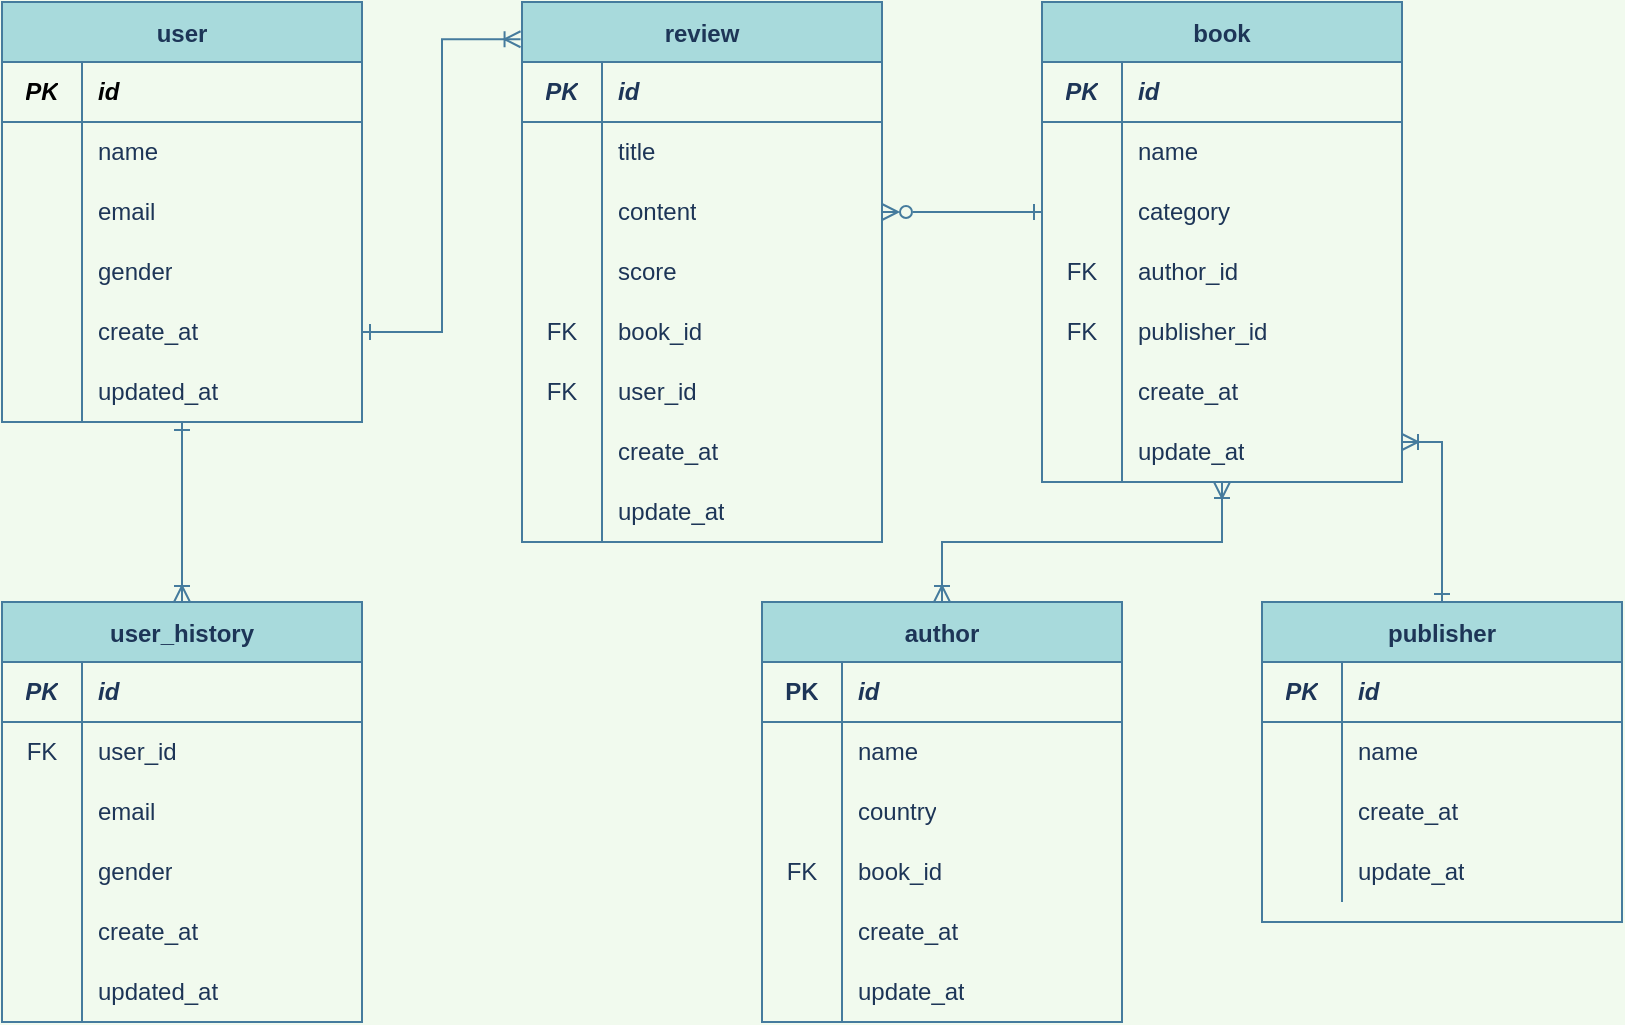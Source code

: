 <mxfile version="15.2.9" type="github">
  <diagram id="wmACakb8aDqO8YiRCAoL" name="Page-1">
    <mxGraphModel dx="1502" dy="635" grid="1" gridSize="10" guides="1" tooltips="1" connect="1" arrows="1" fold="1" page="1" pageScale="1" pageWidth="827" pageHeight="1169" background="#F1FAEE" math="0" shadow="0">
      <root>
        <mxCell id="0" />
        <mxCell id="1" parent="0" />
        <mxCell id="PuBjZ9zyTUK7U6MaTAjV-41" value="" style="edgeStyle=orthogonalEdgeStyle;rounded=0;orthogonalLoop=1;jettySize=auto;html=1;startArrow=ERone;startFill=0;endArrow=ERoneToMany;endFill=0;strokeColor=#457B9D;fontColor=#1D3557;labelBackgroundColor=#F1FAEE;" edge="1" parent="1" source="PuBjZ9zyTUK7U6MaTAjV-1" target="PuBjZ9zyTUK7U6MaTAjV-22">
          <mxGeometry relative="1" as="geometry" />
        </mxCell>
        <mxCell id="PuBjZ9zyTUK7U6MaTAjV-1" value="user" style="shape=table;startSize=30;container=1;collapsible=0;childLayout=tableLayout;fixedRows=1;rowLines=0;fontStyle=1;align=center;pointerEvents=1;fillColor=#A8DADC;strokeColor=#457B9D;fontColor=#1D3557;" vertex="1" parent="1">
          <mxGeometry x="110" y="40" width="180" height="210" as="geometry" />
        </mxCell>
        <mxCell id="PuBjZ9zyTUK7U6MaTAjV-2" value="" style="shape=partialRectangle;html=1;whiteSpace=wrap;collapsible=0;dropTarget=0;pointerEvents=1;fillColor=none;top=0;left=0;bottom=1;right=0;points=[[0,0.5],[1,0.5]];portConstraint=eastwest;strokeColor=#457B9D;fontColor=#1D3557;" vertex="1" parent="PuBjZ9zyTUK7U6MaTAjV-1">
          <mxGeometry y="30" width="180" height="30" as="geometry" />
        </mxCell>
        <mxCell id="PuBjZ9zyTUK7U6MaTAjV-3" value="PK" style="shape=partialRectangle;html=1;whiteSpace=wrap;connectable=0;fillColor=none;top=0;left=0;bottom=0;right=0;overflow=hidden;pointerEvents=1;strokeColor=#457B9D;fontColor=#000000;fontStyle=3" vertex="1" parent="PuBjZ9zyTUK7U6MaTAjV-2">
          <mxGeometry width="40" height="30" as="geometry">
            <mxRectangle width="40" height="30" as="alternateBounds" />
          </mxGeometry>
        </mxCell>
        <mxCell id="PuBjZ9zyTUK7U6MaTAjV-4" value="id" style="shape=partialRectangle;html=1;whiteSpace=wrap;connectable=0;fillColor=none;top=0;left=0;bottom=0;right=0;align=left;spacingLeft=6;overflow=hidden;pointerEvents=1;strokeColor=#457B9D;fontColor=#000000;fontStyle=3" vertex="1" parent="PuBjZ9zyTUK7U6MaTAjV-2">
          <mxGeometry x="40" width="140" height="30" as="geometry">
            <mxRectangle width="140" height="30" as="alternateBounds" />
          </mxGeometry>
        </mxCell>
        <mxCell id="PuBjZ9zyTUK7U6MaTAjV-5" value="" style="shape=partialRectangle;html=1;whiteSpace=wrap;collapsible=0;dropTarget=0;pointerEvents=1;fillColor=none;top=0;left=0;bottom=0;right=0;points=[[0,0.5],[1,0.5]];portConstraint=eastwest;strokeColor=#457B9D;fontColor=#1D3557;" vertex="1" parent="PuBjZ9zyTUK7U6MaTAjV-1">
          <mxGeometry y="60" width="180" height="30" as="geometry" />
        </mxCell>
        <mxCell id="PuBjZ9zyTUK7U6MaTAjV-6" value="" style="shape=partialRectangle;html=1;whiteSpace=wrap;connectable=0;fillColor=none;top=0;left=0;bottom=0;right=0;overflow=hidden;pointerEvents=1;strokeColor=#457B9D;fontColor=#1D3557;" vertex="1" parent="PuBjZ9zyTUK7U6MaTAjV-5">
          <mxGeometry width="40" height="30" as="geometry">
            <mxRectangle width="40" height="30" as="alternateBounds" />
          </mxGeometry>
        </mxCell>
        <mxCell id="PuBjZ9zyTUK7U6MaTAjV-7" value="name" style="shape=partialRectangle;html=1;whiteSpace=wrap;connectable=0;fillColor=none;top=0;left=0;bottom=0;right=0;align=left;spacingLeft=6;overflow=hidden;pointerEvents=1;strokeColor=#457B9D;fontColor=#1D3557;" vertex="1" parent="PuBjZ9zyTUK7U6MaTAjV-5">
          <mxGeometry x="40" width="140" height="30" as="geometry">
            <mxRectangle width="140" height="30" as="alternateBounds" />
          </mxGeometry>
        </mxCell>
        <mxCell id="PuBjZ9zyTUK7U6MaTAjV-8" value="" style="shape=partialRectangle;html=1;whiteSpace=wrap;collapsible=0;dropTarget=0;pointerEvents=1;fillColor=none;top=0;left=0;bottom=0;right=0;points=[[0,0.5],[1,0.5]];portConstraint=eastwest;strokeColor=#457B9D;fontColor=#1D3557;" vertex="1" parent="PuBjZ9zyTUK7U6MaTAjV-1">
          <mxGeometry y="90" width="180" height="30" as="geometry" />
        </mxCell>
        <mxCell id="PuBjZ9zyTUK7U6MaTAjV-9" value="" style="shape=partialRectangle;html=1;whiteSpace=wrap;connectable=0;fillColor=none;top=0;left=0;bottom=0;right=0;overflow=hidden;pointerEvents=1;strokeColor=#457B9D;fontColor=#1D3557;" vertex="1" parent="PuBjZ9zyTUK7U6MaTAjV-8">
          <mxGeometry width="40" height="30" as="geometry">
            <mxRectangle width="40" height="30" as="alternateBounds" />
          </mxGeometry>
        </mxCell>
        <mxCell id="PuBjZ9zyTUK7U6MaTAjV-10" value="email" style="shape=partialRectangle;html=1;whiteSpace=wrap;connectable=0;fillColor=none;top=0;left=0;bottom=0;right=0;align=left;spacingLeft=6;overflow=hidden;pointerEvents=1;strokeColor=#457B9D;fontColor=#1D3557;" vertex="1" parent="PuBjZ9zyTUK7U6MaTAjV-8">
          <mxGeometry x="40" width="140" height="30" as="geometry">
            <mxRectangle width="140" height="30" as="alternateBounds" />
          </mxGeometry>
        </mxCell>
        <mxCell id="PuBjZ9zyTUK7U6MaTAjV-13" value="" style="shape=partialRectangle;html=1;whiteSpace=wrap;collapsible=0;dropTarget=0;pointerEvents=1;fillColor=none;top=0;left=0;bottom=0;right=0;points=[[0,0.5],[1,0.5]];portConstraint=eastwest;strokeColor=#457B9D;fontColor=#1D3557;" vertex="1" parent="PuBjZ9zyTUK7U6MaTAjV-1">
          <mxGeometry y="120" width="180" height="30" as="geometry" />
        </mxCell>
        <mxCell id="PuBjZ9zyTUK7U6MaTAjV-14" value="" style="shape=partialRectangle;html=1;whiteSpace=wrap;connectable=0;fillColor=none;top=0;left=0;bottom=0;right=0;overflow=hidden;pointerEvents=1;strokeColor=#457B9D;fontColor=#1D3557;" vertex="1" parent="PuBjZ9zyTUK7U6MaTAjV-13">
          <mxGeometry width="40" height="30" as="geometry">
            <mxRectangle width="40" height="30" as="alternateBounds" />
          </mxGeometry>
        </mxCell>
        <mxCell id="PuBjZ9zyTUK7U6MaTAjV-15" value="gender" style="shape=partialRectangle;html=1;whiteSpace=wrap;connectable=0;fillColor=none;top=0;left=0;bottom=0;right=0;align=left;spacingLeft=6;overflow=hidden;pointerEvents=1;strokeColor=#457B9D;fontColor=#1D3557;" vertex="1" parent="PuBjZ9zyTUK7U6MaTAjV-13">
          <mxGeometry x="40" width="140" height="30" as="geometry">
            <mxRectangle width="140" height="30" as="alternateBounds" />
          </mxGeometry>
        </mxCell>
        <mxCell id="PuBjZ9zyTUK7U6MaTAjV-16" value="" style="shape=partialRectangle;html=1;whiteSpace=wrap;collapsible=0;dropTarget=0;pointerEvents=1;fillColor=none;top=0;left=0;bottom=0;right=0;points=[[0,0.5],[1,0.5]];portConstraint=eastwest;strokeColor=#457B9D;fontColor=#1D3557;" vertex="1" parent="PuBjZ9zyTUK7U6MaTAjV-1">
          <mxGeometry y="150" width="180" height="30" as="geometry" />
        </mxCell>
        <mxCell id="PuBjZ9zyTUK7U6MaTAjV-17" value="" style="shape=partialRectangle;html=1;whiteSpace=wrap;connectable=0;fillColor=none;top=0;left=0;bottom=0;right=0;overflow=hidden;pointerEvents=1;strokeColor=#457B9D;fontColor=#1D3557;" vertex="1" parent="PuBjZ9zyTUK7U6MaTAjV-16">
          <mxGeometry width="40" height="30" as="geometry">
            <mxRectangle width="40" height="30" as="alternateBounds" />
          </mxGeometry>
        </mxCell>
        <mxCell id="PuBjZ9zyTUK7U6MaTAjV-18" value="create_at" style="shape=partialRectangle;html=1;whiteSpace=wrap;connectable=0;fillColor=none;top=0;left=0;bottom=0;right=0;align=left;spacingLeft=6;overflow=hidden;pointerEvents=1;strokeColor=#457B9D;fontColor=#1D3557;" vertex="1" parent="PuBjZ9zyTUK7U6MaTAjV-16">
          <mxGeometry x="40" width="140" height="30" as="geometry">
            <mxRectangle width="140" height="30" as="alternateBounds" />
          </mxGeometry>
        </mxCell>
        <mxCell id="PuBjZ9zyTUK7U6MaTAjV-19" value="" style="shape=partialRectangle;html=1;whiteSpace=wrap;collapsible=0;dropTarget=0;pointerEvents=1;fillColor=none;top=0;left=0;bottom=0;right=0;points=[[0,0.5],[1,0.5]];portConstraint=eastwest;strokeColor=#457B9D;fontColor=#1D3557;" vertex="1" parent="PuBjZ9zyTUK7U6MaTAjV-1">
          <mxGeometry y="180" width="180" height="30" as="geometry" />
        </mxCell>
        <mxCell id="PuBjZ9zyTUK7U6MaTAjV-20" value="" style="shape=partialRectangle;html=1;whiteSpace=wrap;connectable=0;fillColor=none;top=0;left=0;bottom=0;right=0;overflow=hidden;pointerEvents=1;strokeColor=#457B9D;fontColor=#1D3557;" vertex="1" parent="PuBjZ9zyTUK7U6MaTAjV-19">
          <mxGeometry width="40" height="30" as="geometry">
            <mxRectangle width="40" height="30" as="alternateBounds" />
          </mxGeometry>
        </mxCell>
        <mxCell id="PuBjZ9zyTUK7U6MaTAjV-21" value="updated_at" style="shape=partialRectangle;html=1;whiteSpace=wrap;connectable=0;fillColor=none;top=0;left=0;bottom=0;right=0;align=left;spacingLeft=6;overflow=hidden;pointerEvents=1;strokeColor=#457B9D;fontColor=#1D3557;" vertex="1" parent="PuBjZ9zyTUK7U6MaTAjV-19">
          <mxGeometry x="40" width="140" height="30" as="geometry">
            <mxRectangle width="140" height="30" as="alternateBounds" />
          </mxGeometry>
        </mxCell>
        <mxCell id="PuBjZ9zyTUK7U6MaTAjV-22" value="user_history" style="shape=table;startSize=30;container=1;collapsible=0;childLayout=tableLayout;fixedRows=1;rowLines=0;fontStyle=1;align=center;pointerEvents=1;fillColor=#A8DADC;strokeColor=#457B9D;fontColor=#1D3557;" vertex="1" parent="1">
          <mxGeometry x="110" y="340" width="180" height="210" as="geometry" />
        </mxCell>
        <mxCell id="PuBjZ9zyTUK7U6MaTAjV-23" value="" style="shape=partialRectangle;html=1;whiteSpace=wrap;collapsible=0;dropTarget=0;pointerEvents=1;fillColor=none;top=0;left=0;bottom=1;right=0;points=[[0,0.5],[1,0.5]];portConstraint=eastwest;strokeColor=#457B9D;fontColor=#1D3557;" vertex="1" parent="PuBjZ9zyTUK7U6MaTAjV-22">
          <mxGeometry y="30" width="180" height="30" as="geometry" />
        </mxCell>
        <mxCell id="PuBjZ9zyTUK7U6MaTAjV-24" value="PK" style="shape=partialRectangle;html=1;whiteSpace=wrap;connectable=0;fillColor=none;top=0;left=0;bottom=0;right=0;overflow=hidden;pointerEvents=1;strokeColor=#457B9D;fontColor=#1D3557;fontStyle=3" vertex="1" parent="PuBjZ9zyTUK7U6MaTAjV-23">
          <mxGeometry width="40" height="30" as="geometry">
            <mxRectangle width="40" height="30" as="alternateBounds" />
          </mxGeometry>
        </mxCell>
        <mxCell id="PuBjZ9zyTUK7U6MaTAjV-25" value="id" style="shape=partialRectangle;html=1;whiteSpace=wrap;connectable=0;fillColor=none;top=0;left=0;bottom=0;right=0;align=left;spacingLeft=6;overflow=hidden;pointerEvents=1;strokeColor=#457B9D;fontColor=#1D3557;fontStyle=3" vertex="1" parent="PuBjZ9zyTUK7U6MaTAjV-23">
          <mxGeometry x="40" width="140" height="30" as="geometry">
            <mxRectangle width="140" height="30" as="alternateBounds" />
          </mxGeometry>
        </mxCell>
        <mxCell id="PuBjZ9zyTUK7U6MaTAjV-26" value="" style="shape=partialRectangle;html=1;whiteSpace=wrap;collapsible=0;dropTarget=0;pointerEvents=1;fillColor=none;top=0;left=0;bottom=0;right=0;points=[[0,0.5],[1,0.5]];portConstraint=eastwest;strokeColor=#457B9D;fontColor=#1D3557;" vertex="1" parent="PuBjZ9zyTUK7U6MaTAjV-22">
          <mxGeometry y="60" width="180" height="30" as="geometry" />
        </mxCell>
        <mxCell id="PuBjZ9zyTUK7U6MaTAjV-27" value="FK" style="shape=partialRectangle;html=1;whiteSpace=wrap;connectable=0;fillColor=none;top=0;left=0;bottom=0;right=0;overflow=hidden;pointerEvents=1;strokeColor=#457B9D;fontColor=#1D3557;" vertex="1" parent="PuBjZ9zyTUK7U6MaTAjV-26">
          <mxGeometry width="40" height="30" as="geometry">
            <mxRectangle width="40" height="30" as="alternateBounds" />
          </mxGeometry>
        </mxCell>
        <mxCell id="PuBjZ9zyTUK7U6MaTAjV-28" value="user_id" style="shape=partialRectangle;html=1;whiteSpace=wrap;connectable=0;fillColor=none;top=0;left=0;bottom=0;right=0;align=left;spacingLeft=6;overflow=hidden;pointerEvents=1;strokeColor=#457B9D;fontColor=#1D3557;" vertex="1" parent="PuBjZ9zyTUK7U6MaTAjV-26">
          <mxGeometry x="40" width="140" height="30" as="geometry">
            <mxRectangle width="140" height="30" as="alternateBounds" />
          </mxGeometry>
        </mxCell>
        <mxCell id="PuBjZ9zyTUK7U6MaTAjV-29" value="" style="shape=partialRectangle;html=1;whiteSpace=wrap;collapsible=0;dropTarget=0;pointerEvents=1;fillColor=none;top=0;left=0;bottom=0;right=0;points=[[0,0.5],[1,0.5]];portConstraint=eastwest;strokeColor=#457B9D;fontColor=#1D3557;" vertex="1" parent="PuBjZ9zyTUK7U6MaTAjV-22">
          <mxGeometry y="90" width="180" height="30" as="geometry" />
        </mxCell>
        <mxCell id="PuBjZ9zyTUK7U6MaTAjV-30" value="" style="shape=partialRectangle;html=1;whiteSpace=wrap;connectable=0;fillColor=none;top=0;left=0;bottom=0;right=0;overflow=hidden;pointerEvents=1;strokeColor=#457B9D;fontColor=#1D3557;" vertex="1" parent="PuBjZ9zyTUK7U6MaTAjV-29">
          <mxGeometry width="40" height="30" as="geometry">
            <mxRectangle width="40" height="30" as="alternateBounds" />
          </mxGeometry>
        </mxCell>
        <mxCell id="PuBjZ9zyTUK7U6MaTAjV-31" value="email" style="shape=partialRectangle;html=1;whiteSpace=wrap;connectable=0;fillColor=none;top=0;left=0;bottom=0;right=0;align=left;spacingLeft=6;overflow=hidden;pointerEvents=1;strokeColor=#457B9D;fontColor=#1D3557;" vertex="1" parent="PuBjZ9zyTUK7U6MaTAjV-29">
          <mxGeometry x="40" width="140" height="30" as="geometry">
            <mxRectangle width="140" height="30" as="alternateBounds" />
          </mxGeometry>
        </mxCell>
        <mxCell id="PuBjZ9zyTUK7U6MaTAjV-32" value="" style="shape=partialRectangle;html=1;whiteSpace=wrap;collapsible=0;dropTarget=0;pointerEvents=1;fillColor=none;top=0;left=0;bottom=0;right=0;points=[[0,0.5],[1,0.5]];portConstraint=eastwest;strokeColor=#457B9D;fontColor=#1D3557;" vertex="1" parent="PuBjZ9zyTUK7U6MaTAjV-22">
          <mxGeometry y="120" width="180" height="30" as="geometry" />
        </mxCell>
        <mxCell id="PuBjZ9zyTUK7U6MaTAjV-33" value="" style="shape=partialRectangle;html=1;whiteSpace=wrap;connectable=0;fillColor=none;top=0;left=0;bottom=0;right=0;overflow=hidden;pointerEvents=1;strokeColor=#457B9D;fontColor=#1D3557;" vertex="1" parent="PuBjZ9zyTUK7U6MaTAjV-32">
          <mxGeometry width="40" height="30" as="geometry">
            <mxRectangle width="40" height="30" as="alternateBounds" />
          </mxGeometry>
        </mxCell>
        <mxCell id="PuBjZ9zyTUK7U6MaTAjV-34" value="gender" style="shape=partialRectangle;html=1;whiteSpace=wrap;connectable=0;fillColor=none;top=0;left=0;bottom=0;right=0;align=left;spacingLeft=6;overflow=hidden;pointerEvents=1;strokeColor=#457B9D;fontColor=#1D3557;" vertex="1" parent="PuBjZ9zyTUK7U6MaTAjV-32">
          <mxGeometry x="40" width="140" height="30" as="geometry">
            <mxRectangle width="140" height="30" as="alternateBounds" />
          </mxGeometry>
        </mxCell>
        <mxCell id="PuBjZ9zyTUK7U6MaTAjV-35" value="" style="shape=partialRectangle;html=1;whiteSpace=wrap;collapsible=0;dropTarget=0;pointerEvents=1;fillColor=none;top=0;left=0;bottom=0;right=0;points=[[0,0.5],[1,0.5]];portConstraint=eastwest;strokeColor=#457B9D;fontColor=#1D3557;" vertex="1" parent="PuBjZ9zyTUK7U6MaTAjV-22">
          <mxGeometry y="150" width="180" height="30" as="geometry" />
        </mxCell>
        <mxCell id="PuBjZ9zyTUK7U6MaTAjV-36" value="" style="shape=partialRectangle;html=1;whiteSpace=wrap;connectable=0;fillColor=none;top=0;left=0;bottom=0;right=0;overflow=hidden;pointerEvents=1;strokeColor=#457B9D;fontColor=#1D3557;" vertex="1" parent="PuBjZ9zyTUK7U6MaTAjV-35">
          <mxGeometry width="40" height="30" as="geometry">
            <mxRectangle width="40" height="30" as="alternateBounds" />
          </mxGeometry>
        </mxCell>
        <mxCell id="PuBjZ9zyTUK7U6MaTAjV-37" value="create_at" style="shape=partialRectangle;html=1;whiteSpace=wrap;connectable=0;fillColor=none;top=0;left=0;bottom=0;right=0;align=left;spacingLeft=6;overflow=hidden;pointerEvents=1;strokeColor=#457B9D;fontColor=#1D3557;" vertex="1" parent="PuBjZ9zyTUK7U6MaTAjV-35">
          <mxGeometry x="40" width="140" height="30" as="geometry">
            <mxRectangle width="140" height="30" as="alternateBounds" />
          </mxGeometry>
        </mxCell>
        <mxCell id="PuBjZ9zyTUK7U6MaTAjV-38" value="" style="shape=partialRectangle;html=1;whiteSpace=wrap;collapsible=0;dropTarget=0;pointerEvents=1;fillColor=none;top=0;left=0;bottom=0;right=0;points=[[0,0.5],[1,0.5]];portConstraint=eastwest;strokeColor=#457B9D;fontColor=#1D3557;" vertex="1" parent="PuBjZ9zyTUK7U6MaTAjV-22">
          <mxGeometry y="180" width="180" height="30" as="geometry" />
        </mxCell>
        <mxCell id="PuBjZ9zyTUK7U6MaTAjV-39" value="" style="shape=partialRectangle;html=1;whiteSpace=wrap;connectable=0;fillColor=none;top=0;left=0;bottom=0;right=0;overflow=hidden;pointerEvents=1;strokeColor=#457B9D;fontColor=#1D3557;" vertex="1" parent="PuBjZ9zyTUK7U6MaTAjV-38">
          <mxGeometry width="40" height="30" as="geometry">
            <mxRectangle width="40" height="30" as="alternateBounds" />
          </mxGeometry>
        </mxCell>
        <mxCell id="PuBjZ9zyTUK7U6MaTAjV-40" value="updated_at" style="shape=partialRectangle;html=1;whiteSpace=wrap;connectable=0;fillColor=none;top=0;left=0;bottom=0;right=0;align=left;spacingLeft=6;overflow=hidden;pointerEvents=1;strokeColor=#457B9D;fontColor=#1D3557;" vertex="1" parent="PuBjZ9zyTUK7U6MaTAjV-38">
          <mxGeometry x="40" width="140" height="30" as="geometry">
            <mxRectangle width="140" height="30" as="alternateBounds" />
          </mxGeometry>
        </mxCell>
        <mxCell id="PuBjZ9zyTUK7U6MaTAjV-42" value="book" style="shape=table;startSize=30;container=1;collapsible=0;childLayout=tableLayout;fixedRows=1;rowLines=0;fontStyle=1;align=center;pointerEvents=1;fillColor=#A8DADC;strokeColor=#457B9D;fontColor=#1D3557;" vertex="1" parent="1">
          <mxGeometry x="630" y="40" width="180" height="240" as="geometry" />
        </mxCell>
        <mxCell id="PuBjZ9zyTUK7U6MaTAjV-43" value="" style="shape=partialRectangle;html=1;whiteSpace=wrap;collapsible=0;dropTarget=0;pointerEvents=1;fillColor=none;top=0;left=0;bottom=1;right=0;points=[[0,0.5],[1,0.5]];portConstraint=eastwest;strokeColor=#457B9D;fontColor=#1D3557;" vertex="1" parent="PuBjZ9zyTUK7U6MaTAjV-42">
          <mxGeometry y="30" width="180" height="30" as="geometry" />
        </mxCell>
        <mxCell id="PuBjZ9zyTUK7U6MaTAjV-44" value="PK" style="shape=partialRectangle;html=1;whiteSpace=wrap;connectable=0;fillColor=none;top=0;left=0;bottom=0;right=0;overflow=hidden;pointerEvents=1;strokeColor=#457B9D;fontColor=#1D3557;fontStyle=3" vertex="1" parent="PuBjZ9zyTUK7U6MaTAjV-43">
          <mxGeometry width="40" height="30" as="geometry">
            <mxRectangle width="40" height="30" as="alternateBounds" />
          </mxGeometry>
        </mxCell>
        <mxCell id="PuBjZ9zyTUK7U6MaTAjV-45" value="id" style="shape=partialRectangle;html=1;whiteSpace=wrap;connectable=0;fillColor=none;top=0;left=0;bottom=0;right=0;align=left;spacingLeft=6;overflow=hidden;pointerEvents=1;strokeColor=#457B9D;fontColor=#1D3557;fontStyle=3" vertex="1" parent="PuBjZ9zyTUK7U6MaTAjV-43">
          <mxGeometry x="40" width="140" height="30" as="geometry">
            <mxRectangle width="140" height="30" as="alternateBounds" />
          </mxGeometry>
        </mxCell>
        <mxCell id="PuBjZ9zyTUK7U6MaTAjV-46" value="" style="shape=partialRectangle;html=1;whiteSpace=wrap;collapsible=0;dropTarget=0;pointerEvents=1;fillColor=none;top=0;left=0;bottom=0;right=0;points=[[0,0.5],[1,0.5]];portConstraint=eastwest;strokeColor=#457B9D;fontColor=#1D3557;" vertex="1" parent="PuBjZ9zyTUK7U6MaTAjV-42">
          <mxGeometry y="60" width="180" height="30" as="geometry" />
        </mxCell>
        <mxCell id="PuBjZ9zyTUK7U6MaTAjV-47" value="" style="shape=partialRectangle;html=1;whiteSpace=wrap;connectable=0;fillColor=none;top=0;left=0;bottom=0;right=0;overflow=hidden;pointerEvents=1;strokeColor=#457B9D;fontColor=#1D3557;" vertex="1" parent="PuBjZ9zyTUK7U6MaTAjV-46">
          <mxGeometry width="40" height="30" as="geometry">
            <mxRectangle width="40" height="30" as="alternateBounds" />
          </mxGeometry>
        </mxCell>
        <mxCell id="PuBjZ9zyTUK7U6MaTAjV-48" value="name" style="shape=partialRectangle;html=1;whiteSpace=wrap;connectable=0;fillColor=none;top=0;left=0;bottom=0;right=0;align=left;spacingLeft=6;overflow=hidden;pointerEvents=1;strokeColor=#457B9D;fontColor=#1D3557;" vertex="1" parent="PuBjZ9zyTUK7U6MaTAjV-46">
          <mxGeometry x="40" width="140" height="30" as="geometry">
            <mxRectangle width="140" height="30" as="alternateBounds" />
          </mxGeometry>
        </mxCell>
        <mxCell id="PuBjZ9zyTUK7U6MaTAjV-49" value="" style="shape=partialRectangle;html=1;whiteSpace=wrap;collapsible=0;dropTarget=0;pointerEvents=1;fillColor=none;top=0;left=0;bottom=0;right=0;points=[[0,0.5],[1,0.5]];portConstraint=eastwest;strokeColor=#457B9D;fontColor=#1D3557;" vertex="1" parent="PuBjZ9zyTUK7U6MaTAjV-42">
          <mxGeometry y="90" width="180" height="30" as="geometry" />
        </mxCell>
        <mxCell id="PuBjZ9zyTUK7U6MaTAjV-50" value="" style="shape=partialRectangle;html=1;whiteSpace=wrap;connectable=0;fillColor=none;top=0;left=0;bottom=0;right=0;overflow=hidden;pointerEvents=1;strokeColor=#457B9D;fontColor=#1D3557;" vertex="1" parent="PuBjZ9zyTUK7U6MaTAjV-49">
          <mxGeometry width="40" height="30" as="geometry">
            <mxRectangle width="40" height="30" as="alternateBounds" />
          </mxGeometry>
        </mxCell>
        <mxCell id="PuBjZ9zyTUK7U6MaTAjV-51" value="category" style="shape=partialRectangle;html=1;whiteSpace=wrap;connectable=0;fillColor=none;top=0;left=0;bottom=0;right=0;align=left;spacingLeft=6;overflow=hidden;pointerEvents=1;strokeColor=#457B9D;fontColor=#1D3557;" vertex="1" parent="PuBjZ9zyTUK7U6MaTAjV-49">
          <mxGeometry x="40" width="140" height="30" as="geometry">
            <mxRectangle width="140" height="30" as="alternateBounds" />
          </mxGeometry>
        </mxCell>
        <mxCell id="PuBjZ9zyTUK7U6MaTAjV-52" value="" style="shape=partialRectangle;html=1;whiteSpace=wrap;collapsible=0;dropTarget=0;pointerEvents=1;fillColor=none;top=0;left=0;bottom=0;right=0;points=[[0,0.5],[1,0.5]];portConstraint=eastwest;strokeColor=#457B9D;fontColor=#1D3557;" vertex="1" parent="PuBjZ9zyTUK7U6MaTAjV-42">
          <mxGeometry y="120" width="180" height="30" as="geometry" />
        </mxCell>
        <mxCell id="PuBjZ9zyTUK7U6MaTAjV-53" value="FK" style="shape=partialRectangle;html=1;whiteSpace=wrap;connectable=0;fillColor=none;top=0;left=0;bottom=0;right=0;overflow=hidden;pointerEvents=1;strokeColor=#457B9D;fontColor=#1D3557;" vertex="1" parent="PuBjZ9zyTUK7U6MaTAjV-52">
          <mxGeometry width="40" height="30" as="geometry">
            <mxRectangle width="40" height="30" as="alternateBounds" />
          </mxGeometry>
        </mxCell>
        <mxCell id="PuBjZ9zyTUK7U6MaTAjV-54" value="author_id" style="shape=partialRectangle;html=1;whiteSpace=wrap;connectable=0;fillColor=none;top=0;left=0;bottom=0;right=0;align=left;spacingLeft=6;overflow=hidden;pointerEvents=1;strokeColor=#457B9D;fontColor=#1D3557;" vertex="1" parent="PuBjZ9zyTUK7U6MaTAjV-52">
          <mxGeometry x="40" width="140" height="30" as="geometry">
            <mxRectangle width="140" height="30" as="alternateBounds" />
          </mxGeometry>
        </mxCell>
        <mxCell id="PuBjZ9zyTUK7U6MaTAjV-55" value="" style="shape=partialRectangle;html=1;whiteSpace=wrap;collapsible=0;dropTarget=0;pointerEvents=1;fillColor=none;top=0;left=0;bottom=0;right=0;points=[[0,0.5],[1,0.5]];portConstraint=eastwest;strokeColor=#457B9D;fontColor=#1D3557;" vertex="1" parent="PuBjZ9zyTUK7U6MaTAjV-42">
          <mxGeometry y="150" width="180" height="30" as="geometry" />
        </mxCell>
        <mxCell id="PuBjZ9zyTUK7U6MaTAjV-56" value="FK" style="shape=partialRectangle;html=1;whiteSpace=wrap;connectable=0;fillColor=none;top=0;left=0;bottom=0;right=0;overflow=hidden;pointerEvents=1;strokeColor=#457B9D;fontColor=#1D3557;" vertex="1" parent="PuBjZ9zyTUK7U6MaTAjV-55">
          <mxGeometry width="40" height="30" as="geometry">
            <mxRectangle width="40" height="30" as="alternateBounds" />
          </mxGeometry>
        </mxCell>
        <mxCell id="PuBjZ9zyTUK7U6MaTAjV-57" value="publisher_id" style="shape=partialRectangle;html=1;whiteSpace=wrap;connectable=0;fillColor=none;top=0;left=0;bottom=0;right=0;align=left;spacingLeft=6;overflow=hidden;pointerEvents=1;strokeColor=#457B9D;fontColor=#1D3557;" vertex="1" parent="PuBjZ9zyTUK7U6MaTAjV-55">
          <mxGeometry x="40" width="140" height="30" as="geometry">
            <mxRectangle width="140" height="30" as="alternateBounds" />
          </mxGeometry>
        </mxCell>
        <mxCell id="PuBjZ9zyTUK7U6MaTAjV-147" value="" style="shape=partialRectangle;html=1;whiteSpace=wrap;collapsible=0;dropTarget=0;pointerEvents=1;fillColor=none;top=0;left=0;bottom=0;right=0;points=[[0,0.5],[1,0.5]];portConstraint=eastwest;strokeColor=#457B9D;fontColor=#1D3557;" vertex="1" parent="PuBjZ9zyTUK7U6MaTAjV-42">
          <mxGeometry y="180" width="180" height="30" as="geometry" />
        </mxCell>
        <mxCell id="PuBjZ9zyTUK7U6MaTAjV-148" value="" style="shape=partialRectangle;html=1;whiteSpace=wrap;connectable=0;fillColor=none;top=0;left=0;bottom=0;right=0;overflow=hidden;pointerEvents=1;strokeColor=#457B9D;fontColor=#1D3557;" vertex="1" parent="PuBjZ9zyTUK7U6MaTAjV-147">
          <mxGeometry width="40" height="30" as="geometry">
            <mxRectangle width="40" height="30" as="alternateBounds" />
          </mxGeometry>
        </mxCell>
        <mxCell id="PuBjZ9zyTUK7U6MaTAjV-149" value="create_at" style="shape=partialRectangle;html=1;whiteSpace=wrap;connectable=0;fillColor=none;top=0;left=0;bottom=0;right=0;align=left;spacingLeft=6;overflow=hidden;pointerEvents=1;strokeColor=#457B9D;fontColor=#1D3557;" vertex="1" parent="PuBjZ9zyTUK7U6MaTAjV-147">
          <mxGeometry x="40" width="140" height="30" as="geometry">
            <mxRectangle width="140" height="30" as="alternateBounds" />
          </mxGeometry>
        </mxCell>
        <mxCell id="PuBjZ9zyTUK7U6MaTAjV-150" value="" style="shape=partialRectangle;html=1;whiteSpace=wrap;collapsible=0;dropTarget=0;pointerEvents=1;fillColor=none;top=0;left=0;bottom=0;right=0;points=[[0,0.5],[1,0.5]];portConstraint=eastwest;strokeColor=#457B9D;fontColor=#1D3557;" vertex="1" parent="PuBjZ9zyTUK7U6MaTAjV-42">
          <mxGeometry y="210" width="180" height="30" as="geometry" />
        </mxCell>
        <mxCell id="PuBjZ9zyTUK7U6MaTAjV-151" value="" style="shape=partialRectangle;html=1;whiteSpace=wrap;connectable=0;fillColor=none;top=0;left=0;bottom=0;right=0;overflow=hidden;pointerEvents=1;strokeColor=#457B9D;fontColor=#1D3557;" vertex="1" parent="PuBjZ9zyTUK7U6MaTAjV-150">
          <mxGeometry width="40" height="30" as="geometry">
            <mxRectangle width="40" height="30" as="alternateBounds" />
          </mxGeometry>
        </mxCell>
        <mxCell id="PuBjZ9zyTUK7U6MaTAjV-152" value="update_at" style="shape=partialRectangle;html=1;whiteSpace=wrap;connectable=0;fillColor=none;top=0;left=0;bottom=0;right=0;align=left;spacingLeft=6;overflow=hidden;pointerEvents=1;strokeColor=#457B9D;fontColor=#1D3557;" vertex="1" parent="PuBjZ9zyTUK7U6MaTAjV-150">
          <mxGeometry x="40" width="140" height="30" as="geometry">
            <mxRectangle width="140" height="30" as="alternateBounds" />
          </mxGeometry>
        </mxCell>
        <mxCell id="PuBjZ9zyTUK7U6MaTAjV-90" style="edgeStyle=orthogonalEdgeStyle;rounded=0;orthogonalLoop=1;jettySize=auto;html=1;startArrow=ERoneToMany;startFill=0;endArrow=ERoneToMany;endFill=0;strokeColor=#457B9D;fontColor=#1D3557;labelBackgroundColor=#F1FAEE;" edge="1" parent="1" source="PuBjZ9zyTUK7U6MaTAjV-58" target="PuBjZ9zyTUK7U6MaTAjV-42">
          <mxGeometry relative="1" as="geometry" />
        </mxCell>
        <mxCell id="PuBjZ9zyTUK7U6MaTAjV-58" value="author" style="shape=table;startSize=30;container=1;collapsible=0;childLayout=tableLayout;fixedRows=1;rowLines=0;fontStyle=1;align=center;pointerEvents=1;fillColor=#A8DADC;strokeColor=#457B9D;fontColor=#1D3557;" vertex="1" parent="1">
          <mxGeometry x="490" y="340" width="180" height="210" as="geometry" />
        </mxCell>
        <mxCell id="PuBjZ9zyTUK7U6MaTAjV-59" value="" style="shape=partialRectangle;html=1;whiteSpace=wrap;collapsible=0;dropTarget=0;pointerEvents=1;fillColor=none;top=0;left=0;bottom=1;right=0;points=[[0,0.5],[1,0.5]];portConstraint=eastwest;strokeColor=#457B9D;fontColor=#1D3557;" vertex="1" parent="PuBjZ9zyTUK7U6MaTAjV-58">
          <mxGeometry y="30" width="180" height="30" as="geometry" />
        </mxCell>
        <mxCell id="PuBjZ9zyTUK7U6MaTAjV-60" value="PK" style="shape=partialRectangle;html=1;whiteSpace=wrap;connectable=0;fillColor=none;top=0;left=0;bottom=0;right=0;overflow=hidden;pointerEvents=1;strokeColor=#457B9D;fontColor=#1D3557;fontStyle=1" vertex="1" parent="PuBjZ9zyTUK7U6MaTAjV-59">
          <mxGeometry width="40" height="30" as="geometry">
            <mxRectangle width="40" height="30" as="alternateBounds" />
          </mxGeometry>
        </mxCell>
        <mxCell id="PuBjZ9zyTUK7U6MaTAjV-61" value="id" style="shape=partialRectangle;html=1;whiteSpace=wrap;connectable=0;fillColor=none;top=0;left=0;bottom=0;right=0;align=left;spacingLeft=6;overflow=hidden;pointerEvents=1;strokeColor=#457B9D;fontColor=#1D3557;fontStyle=3" vertex="1" parent="PuBjZ9zyTUK7U6MaTAjV-59">
          <mxGeometry x="40" width="140" height="30" as="geometry">
            <mxRectangle width="140" height="30" as="alternateBounds" />
          </mxGeometry>
        </mxCell>
        <mxCell id="PuBjZ9zyTUK7U6MaTAjV-62" value="" style="shape=partialRectangle;html=1;whiteSpace=wrap;collapsible=0;dropTarget=0;pointerEvents=1;fillColor=none;top=0;left=0;bottom=0;right=0;points=[[0,0.5],[1,0.5]];portConstraint=eastwest;strokeColor=#457B9D;fontColor=#1D3557;" vertex="1" parent="PuBjZ9zyTUK7U6MaTAjV-58">
          <mxGeometry y="60" width="180" height="30" as="geometry" />
        </mxCell>
        <mxCell id="PuBjZ9zyTUK7U6MaTAjV-63" value="" style="shape=partialRectangle;html=1;whiteSpace=wrap;connectable=0;fillColor=none;top=0;left=0;bottom=0;right=0;overflow=hidden;pointerEvents=1;strokeColor=#457B9D;fontColor=#1D3557;" vertex="1" parent="PuBjZ9zyTUK7U6MaTAjV-62">
          <mxGeometry width="40" height="30" as="geometry">
            <mxRectangle width="40" height="30" as="alternateBounds" />
          </mxGeometry>
        </mxCell>
        <mxCell id="PuBjZ9zyTUK7U6MaTAjV-64" value="name" style="shape=partialRectangle;html=1;whiteSpace=wrap;connectable=0;fillColor=none;top=0;left=0;bottom=0;right=0;align=left;spacingLeft=6;overflow=hidden;pointerEvents=1;strokeColor=#457B9D;fontColor=#1D3557;" vertex="1" parent="PuBjZ9zyTUK7U6MaTAjV-62">
          <mxGeometry x="40" width="140" height="30" as="geometry">
            <mxRectangle width="140" height="30" as="alternateBounds" />
          </mxGeometry>
        </mxCell>
        <mxCell id="PuBjZ9zyTUK7U6MaTAjV-65" value="" style="shape=partialRectangle;html=1;whiteSpace=wrap;collapsible=0;dropTarget=0;pointerEvents=1;fillColor=none;top=0;left=0;bottom=0;right=0;points=[[0,0.5],[1,0.5]];portConstraint=eastwest;strokeColor=#457B9D;fontColor=#1D3557;" vertex="1" parent="PuBjZ9zyTUK7U6MaTAjV-58">
          <mxGeometry y="90" width="180" height="30" as="geometry" />
        </mxCell>
        <mxCell id="PuBjZ9zyTUK7U6MaTAjV-66" value="" style="shape=partialRectangle;html=1;whiteSpace=wrap;connectable=0;fillColor=none;top=0;left=0;bottom=0;right=0;overflow=hidden;pointerEvents=1;strokeColor=#457B9D;fontColor=#1D3557;" vertex="1" parent="PuBjZ9zyTUK7U6MaTAjV-65">
          <mxGeometry width="40" height="30" as="geometry">
            <mxRectangle width="40" height="30" as="alternateBounds" />
          </mxGeometry>
        </mxCell>
        <mxCell id="PuBjZ9zyTUK7U6MaTAjV-67" value="country" style="shape=partialRectangle;html=1;whiteSpace=wrap;connectable=0;fillColor=none;top=0;left=0;bottom=0;right=0;align=left;spacingLeft=6;overflow=hidden;pointerEvents=1;strokeColor=#457B9D;fontColor=#1D3557;" vertex="1" parent="PuBjZ9zyTUK7U6MaTAjV-65">
          <mxGeometry x="40" width="140" height="30" as="geometry">
            <mxRectangle width="140" height="30" as="alternateBounds" />
          </mxGeometry>
        </mxCell>
        <mxCell id="PuBjZ9zyTUK7U6MaTAjV-68" value="" style="shape=partialRectangle;html=1;whiteSpace=wrap;collapsible=0;dropTarget=0;pointerEvents=1;fillColor=none;top=0;left=0;bottom=0;right=0;points=[[0,0.5],[1,0.5]];portConstraint=eastwest;strokeColor=#457B9D;fontColor=#1D3557;" vertex="1" parent="PuBjZ9zyTUK7U6MaTAjV-58">
          <mxGeometry y="120" width="180" height="30" as="geometry" />
        </mxCell>
        <mxCell id="PuBjZ9zyTUK7U6MaTAjV-69" value="FK" style="shape=partialRectangle;html=1;whiteSpace=wrap;connectable=0;fillColor=none;top=0;left=0;bottom=0;right=0;overflow=hidden;pointerEvents=1;strokeColor=#457B9D;fontColor=#1D3557;" vertex="1" parent="PuBjZ9zyTUK7U6MaTAjV-68">
          <mxGeometry width="40" height="30" as="geometry">
            <mxRectangle width="40" height="30" as="alternateBounds" />
          </mxGeometry>
        </mxCell>
        <mxCell id="PuBjZ9zyTUK7U6MaTAjV-70" value="book_id" style="shape=partialRectangle;html=1;whiteSpace=wrap;connectable=0;fillColor=none;top=0;left=0;bottom=0;right=0;align=left;spacingLeft=6;overflow=hidden;pointerEvents=1;strokeColor=#457B9D;fontColor=#1D3557;" vertex="1" parent="PuBjZ9zyTUK7U6MaTAjV-68">
          <mxGeometry x="40" width="140" height="30" as="geometry">
            <mxRectangle width="140" height="30" as="alternateBounds" />
          </mxGeometry>
        </mxCell>
        <mxCell id="PuBjZ9zyTUK7U6MaTAjV-84" value="" style="shape=partialRectangle;html=1;whiteSpace=wrap;collapsible=0;dropTarget=0;pointerEvents=1;fillColor=none;top=0;left=0;bottom=0;right=0;points=[[0,0.5],[1,0.5]];portConstraint=eastwest;strokeColor=#457B9D;fontColor=#1D3557;" vertex="1" parent="PuBjZ9zyTUK7U6MaTAjV-58">
          <mxGeometry y="150" width="180" height="30" as="geometry" />
        </mxCell>
        <mxCell id="PuBjZ9zyTUK7U6MaTAjV-85" value="" style="shape=partialRectangle;html=1;whiteSpace=wrap;connectable=0;fillColor=none;top=0;left=0;bottom=0;right=0;overflow=hidden;pointerEvents=1;strokeColor=#457B9D;fontColor=#1D3557;" vertex="1" parent="PuBjZ9zyTUK7U6MaTAjV-84">
          <mxGeometry width="40" height="30" as="geometry">
            <mxRectangle width="40" height="30" as="alternateBounds" />
          </mxGeometry>
        </mxCell>
        <mxCell id="PuBjZ9zyTUK7U6MaTAjV-86" value="create_at" style="shape=partialRectangle;html=1;whiteSpace=wrap;connectable=0;fillColor=none;top=0;left=0;bottom=0;right=0;align=left;spacingLeft=6;overflow=hidden;pointerEvents=1;strokeColor=#457B9D;fontColor=#1D3557;" vertex="1" parent="PuBjZ9zyTUK7U6MaTAjV-84">
          <mxGeometry x="40" width="140" height="30" as="geometry">
            <mxRectangle width="140" height="30" as="alternateBounds" />
          </mxGeometry>
        </mxCell>
        <mxCell id="PuBjZ9zyTUK7U6MaTAjV-87" value="" style="shape=partialRectangle;html=1;whiteSpace=wrap;collapsible=0;dropTarget=0;pointerEvents=1;fillColor=none;top=0;left=0;bottom=0;right=0;points=[[0,0.5],[1,0.5]];portConstraint=eastwest;strokeColor=#457B9D;fontColor=#1D3557;" vertex="1" parent="PuBjZ9zyTUK7U6MaTAjV-58">
          <mxGeometry y="180" width="180" height="30" as="geometry" />
        </mxCell>
        <mxCell id="PuBjZ9zyTUK7U6MaTAjV-88" value="" style="shape=partialRectangle;html=1;whiteSpace=wrap;connectable=0;fillColor=none;top=0;left=0;bottom=0;right=0;overflow=hidden;pointerEvents=1;strokeColor=#457B9D;fontColor=#1D3557;" vertex="1" parent="PuBjZ9zyTUK7U6MaTAjV-87">
          <mxGeometry width="40" height="30" as="geometry">
            <mxRectangle width="40" height="30" as="alternateBounds" />
          </mxGeometry>
        </mxCell>
        <mxCell id="PuBjZ9zyTUK7U6MaTAjV-89" value="update_at" style="shape=partialRectangle;html=1;whiteSpace=wrap;connectable=0;fillColor=none;top=0;left=0;bottom=0;right=0;align=left;spacingLeft=6;overflow=hidden;pointerEvents=1;strokeColor=#457B9D;fontColor=#1D3557;" vertex="1" parent="PuBjZ9zyTUK7U6MaTAjV-87">
          <mxGeometry x="40" width="140" height="30" as="geometry">
            <mxRectangle width="140" height="30" as="alternateBounds" />
          </mxGeometry>
        </mxCell>
        <mxCell id="PuBjZ9zyTUK7U6MaTAjV-104" style="edgeStyle=orthogonalEdgeStyle;rounded=0;orthogonalLoop=1;jettySize=auto;html=1;startArrow=ERone;startFill=0;endArrow=ERoneToMany;endFill=0;strokeColor=#457B9D;fontColor=#1D3557;labelBackgroundColor=#F1FAEE;" edge="1" parent="1" source="PuBjZ9zyTUK7U6MaTAjV-91" target="PuBjZ9zyTUK7U6MaTAjV-42">
          <mxGeometry relative="1" as="geometry">
            <Array as="points">
              <mxPoint x="830" y="260" />
              <mxPoint x="760" y="260" />
            </Array>
          </mxGeometry>
        </mxCell>
        <mxCell id="PuBjZ9zyTUK7U6MaTAjV-91" value="publisher" style="shape=table;startSize=30;container=1;collapsible=0;childLayout=tableLayout;fixedRows=1;rowLines=0;fontStyle=1;align=center;pointerEvents=1;fillColor=#A8DADC;strokeColor=#457B9D;fontColor=#1D3557;" vertex="1" parent="1">
          <mxGeometry x="740" y="340" width="180" height="160" as="geometry" />
        </mxCell>
        <mxCell id="PuBjZ9zyTUK7U6MaTAjV-92" value="" style="shape=partialRectangle;html=1;whiteSpace=wrap;collapsible=0;dropTarget=0;pointerEvents=1;fillColor=none;top=0;left=0;bottom=1;right=0;points=[[0,0.5],[1,0.5]];portConstraint=eastwest;strokeColor=#457B9D;fontColor=#1D3557;" vertex="1" parent="PuBjZ9zyTUK7U6MaTAjV-91">
          <mxGeometry y="30" width="180" height="30" as="geometry" />
        </mxCell>
        <mxCell id="PuBjZ9zyTUK7U6MaTAjV-93" value="PK" style="shape=partialRectangle;html=1;whiteSpace=wrap;connectable=0;fillColor=none;top=0;left=0;bottom=0;right=0;overflow=hidden;pointerEvents=1;strokeColor=#457B9D;fontColor=#1D3557;fontStyle=3" vertex="1" parent="PuBjZ9zyTUK7U6MaTAjV-92">
          <mxGeometry width="40" height="30" as="geometry">
            <mxRectangle width="40" height="30" as="alternateBounds" />
          </mxGeometry>
        </mxCell>
        <mxCell id="PuBjZ9zyTUK7U6MaTAjV-94" value="id" style="shape=partialRectangle;html=1;whiteSpace=wrap;connectable=0;fillColor=none;top=0;left=0;bottom=0;right=0;align=left;spacingLeft=6;overflow=hidden;pointerEvents=1;strokeColor=#457B9D;fontColor=#1D3557;fontStyle=3" vertex="1" parent="PuBjZ9zyTUK7U6MaTAjV-92">
          <mxGeometry x="40" width="140" height="30" as="geometry">
            <mxRectangle width="140" height="30" as="alternateBounds" />
          </mxGeometry>
        </mxCell>
        <mxCell id="PuBjZ9zyTUK7U6MaTAjV-95" value="" style="shape=partialRectangle;html=1;whiteSpace=wrap;collapsible=0;dropTarget=0;pointerEvents=1;fillColor=none;top=0;left=0;bottom=0;right=0;points=[[0,0.5],[1,0.5]];portConstraint=eastwest;strokeColor=#457B9D;fontColor=#1D3557;" vertex="1" parent="PuBjZ9zyTUK7U6MaTAjV-91">
          <mxGeometry y="60" width="180" height="30" as="geometry" />
        </mxCell>
        <mxCell id="PuBjZ9zyTUK7U6MaTAjV-96" value="" style="shape=partialRectangle;html=1;whiteSpace=wrap;connectable=0;fillColor=none;top=0;left=0;bottom=0;right=0;overflow=hidden;pointerEvents=1;strokeColor=#457B9D;fontColor=#1D3557;" vertex="1" parent="PuBjZ9zyTUK7U6MaTAjV-95">
          <mxGeometry width="40" height="30" as="geometry">
            <mxRectangle width="40" height="30" as="alternateBounds" />
          </mxGeometry>
        </mxCell>
        <mxCell id="PuBjZ9zyTUK7U6MaTAjV-97" value="name" style="shape=partialRectangle;html=1;whiteSpace=wrap;connectable=0;fillColor=none;top=0;left=0;bottom=0;right=0;align=left;spacingLeft=6;overflow=hidden;pointerEvents=1;strokeColor=#457B9D;fontColor=#1D3557;" vertex="1" parent="PuBjZ9zyTUK7U6MaTAjV-95">
          <mxGeometry x="40" width="140" height="30" as="geometry">
            <mxRectangle width="140" height="30" as="alternateBounds" />
          </mxGeometry>
        </mxCell>
        <mxCell id="PuBjZ9zyTUK7U6MaTAjV-98" value="" style="shape=partialRectangle;html=1;whiteSpace=wrap;collapsible=0;dropTarget=0;pointerEvents=1;fillColor=none;top=0;left=0;bottom=0;right=0;points=[[0,0.5],[1,0.5]];portConstraint=eastwest;strokeColor=#457B9D;fontColor=#1D3557;" vertex="1" parent="PuBjZ9zyTUK7U6MaTAjV-91">
          <mxGeometry y="90" width="180" height="30" as="geometry" />
        </mxCell>
        <mxCell id="PuBjZ9zyTUK7U6MaTAjV-99" value="" style="shape=partialRectangle;html=1;whiteSpace=wrap;connectable=0;fillColor=none;top=0;left=0;bottom=0;right=0;overflow=hidden;pointerEvents=1;strokeColor=#457B9D;fontColor=#1D3557;" vertex="1" parent="PuBjZ9zyTUK7U6MaTAjV-98">
          <mxGeometry width="40" height="30" as="geometry">
            <mxRectangle width="40" height="30" as="alternateBounds" />
          </mxGeometry>
        </mxCell>
        <mxCell id="PuBjZ9zyTUK7U6MaTAjV-100" value="create_at" style="shape=partialRectangle;html=1;whiteSpace=wrap;connectable=0;fillColor=none;top=0;left=0;bottom=0;right=0;align=left;spacingLeft=6;overflow=hidden;pointerEvents=1;strokeColor=#457B9D;fontColor=#1D3557;" vertex="1" parent="PuBjZ9zyTUK7U6MaTAjV-98">
          <mxGeometry x="40" width="140" height="30" as="geometry">
            <mxRectangle width="140" height="30" as="alternateBounds" />
          </mxGeometry>
        </mxCell>
        <mxCell id="PuBjZ9zyTUK7U6MaTAjV-101" value="" style="shape=partialRectangle;html=1;whiteSpace=wrap;collapsible=0;dropTarget=0;pointerEvents=1;fillColor=none;top=0;left=0;bottom=0;right=0;points=[[0,0.5],[1,0.5]];portConstraint=eastwest;strokeColor=#457B9D;fontColor=#1D3557;" vertex="1" parent="PuBjZ9zyTUK7U6MaTAjV-91">
          <mxGeometry y="120" width="180" height="30" as="geometry" />
        </mxCell>
        <mxCell id="PuBjZ9zyTUK7U6MaTAjV-102" value="" style="shape=partialRectangle;html=1;whiteSpace=wrap;connectable=0;fillColor=none;top=0;left=0;bottom=0;right=0;overflow=hidden;pointerEvents=1;strokeColor=#457B9D;fontColor=#1D3557;" vertex="1" parent="PuBjZ9zyTUK7U6MaTAjV-101">
          <mxGeometry width="40" height="30" as="geometry">
            <mxRectangle width="40" height="30" as="alternateBounds" />
          </mxGeometry>
        </mxCell>
        <mxCell id="PuBjZ9zyTUK7U6MaTAjV-103" value="update_at" style="shape=partialRectangle;html=1;whiteSpace=wrap;connectable=0;fillColor=none;top=0;left=0;bottom=0;right=0;align=left;spacingLeft=6;overflow=hidden;pointerEvents=1;strokeColor=#457B9D;fontColor=#1D3557;" vertex="1" parent="PuBjZ9zyTUK7U6MaTAjV-101">
          <mxGeometry x="40" width="140" height="30" as="geometry">
            <mxRectangle width="140" height="30" as="alternateBounds" />
          </mxGeometry>
        </mxCell>
        <mxCell id="PuBjZ9zyTUK7U6MaTAjV-111" value="review" style="shape=table;startSize=30;container=1;collapsible=0;childLayout=tableLayout;fixedRows=1;rowLines=0;fontStyle=1;align=center;pointerEvents=1;fillColor=#A8DADC;strokeColor=#457B9D;fontColor=#1D3557;" vertex="1" parent="1">
          <mxGeometry x="370" y="40" width="180" height="270" as="geometry" />
        </mxCell>
        <mxCell id="PuBjZ9zyTUK7U6MaTAjV-112" value="" style="shape=partialRectangle;html=1;whiteSpace=wrap;collapsible=0;dropTarget=0;pointerEvents=1;fillColor=none;top=0;left=0;bottom=1;right=0;points=[[0,0.5],[1,0.5]];portConstraint=eastwest;strokeColor=#457B9D;fontColor=#1D3557;" vertex="1" parent="PuBjZ9zyTUK7U6MaTAjV-111">
          <mxGeometry y="30" width="180" height="30" as="geometry" />
        </mxCell>
        <mxCell id="PuBjZ9zyTUK7U6MaTAjV-113" value="PK" style="shape=partialRectangle;html=1;whiteSpace=wrap;connectable=0;fillColor=none;top=0;left=0;bottom=0;right=0;overflow=hidden;pointerEvents=1;strokeColor=#457B9D;fontColor=#1D3557;fontStyle=3" vertex="1" parent="PuBjZ9zyTUK7U6MaTAjV-112">
          <mxGeometry width="40" height="30" as="geometry">
            <mxRectangle width="40" height="30" as="alternateBounds" />
          </mxGeometry>
        </mxCell>
        <mxCell id="PuBjZ9zyTUK7U6MaTAjV-114" value="id" style="shape=partialRectangle;html=1;whiteSpace=wrap;connectable=0;fillColor=none;top=0;left=0;bottom=0;right=0;align=left;spacingLeft=6;overflow=hidden;pointerEvents=1;strokeColor=#457B9D;fontColor=#1D3557;fontStyle=3" vertex="1" parent="PuBjZ9zyTUK7U6MaTAjV-112">
          <mxGeometry x="40" width="140" height="30" as="geometry">
            <mxRectangle width="140" height="30" as="alternateBounds" />
          </mxGeometry>
        </mxCell>
        <mxCell id="PuBjZ9zyTUK7U6MaTAjV-115" value="" style="shape=partialRectangle;html=1;whiteSpace=wrap;collapsible=0;dropTarget=0;pointerEvents=1;fillColor=none;top=0;left=0;bottom=0;right=0;points=[[0,0.5],[1,0.5]];portConstraint=eastwest;strokeColor=#457B9D;fontColor=#1D3557;" vertex="1" parent="PuBjZ9zyTUK7U6MaTAjV-111">
          <mxGeometry y="60" width="180" height="30" as="geometry" />
        </mxCell>
        <mxCell id="PuBjZ9zyTUK7U6MaTAjV-116" value="" style="shape=partialRectangle;html=1;whiteSpace=wrap;connectable=0;fillColor=none;top=0;left=0;bottom=0;right=0;overflow=hidden;pointerEvents=1;strokeColor=#457B9D;fontColor=#1D3557;" vertex="1" parent="PuBjZ9zyTUK7U6MaTAjV-115">
          <mxGeometry width="40" height="30" as="geometry">
            <mxRectangle width="40" height="30" as="alternateBounds" />
          </mxGeometry>
        </mxCell>
        <mxCell id="PuBjZ9zyTUK7U6MaTAjV-117" value="title" style="shape=partialRectangle;html=1;whiteSpace=wrap;connectable=0;fillColor=none;top=0;left=0;bottom=0;right=0;align=left;spacingLeft=6;overflow=hidden;pointerEvents=1;strokeColor=#457B9D;fontColor=#1D3557;" vertex="1" parent="PuBjZ9zyTUK7U6MaTAjV-115">
          <mxGeometry x="40" width="140" height="30" as="geometry">
            <mxRectangle width="140" height="30" as="alternateBounds" />
          </mxGeometry>
        </mxCell>
        <mxCell id="PuBjZ9zyTUK7U6MaTAjV-118" value="" style="shape=partialRectangle;html=1;whiteSpace=wrap;collapsible=0;dropTarget=0;pointerEvents=1;fillColor=none;top=0;left=0;bottom=0;right=0;points=[[0,0.5],[1,0.5]];portConstraint=eastwest;strokeColor=#457B9D;fontColor=#1D3557;" vertex="1" parent="PuBjZ9zyTUK7U6MaTAjV-111">
          <mxGeometry y="90" width="180" height="30" as="geometry" />
        </mxCell>
        <mxCell id="PuBjZ9zyTUK7U6MaTAjV-119" value="" style="shape=partialRectangle;html=1;whiteSpace=wrap;connectable=0;fillColor=none;top=0;left=0;bottom=0;right=0;overflow=hidden;pointerEvents=1;strokeColor=#457B9D;fontColor=#1D3557;" vertex="1" parent="PuBjZ9zyTUK7U6MaTAjV-118">
          <mxGeometry width="40" height="30" as="geometry">
            <mxRectangle width="40" height="30" as="alternateBounds" />
          </mxGeometry>
        </mxCell>
        <mxCell id="PuBjZ9zyTUK7U6MaTAjV-120" value="content" style="shape=partialRectangle;html=1;whiteSpace=wrap;connectable=0;fillColor=none;top=0;left=0;bottom=0;right=0;align=left;spacingLeft=6;overflow=hidden;pointerEvents=1;strokeColor=#457B9D;fontColor=#1D3557;" vertex="1" parent="PuBjZ9zyTUK7U6MaTAjV-118">
          <mxGeometry x="40" width="140" height="30" as="geometry">
            <mxRectangle width="140" height="30" as="alternateBounds" />
          </mxGeometry>
        </mxCell>
        <mxCell id="PuBjZ9zyTUK7U6MaTAjV-131" value="" style="shape=partialRectangle;html=1;whiteSpace=wrap;collapsible=0;dropTarget=0;pointerEvents=1;fillColor=none;top=0;left=0;bottom=0;right=0;points=[[0,0.5],[1,0.5]];portConstraint=eastwest;strokeColor=#457B9D;fontColor=#1D3557;" vertex="1" parent="PuBjZ9zyTUK7U6MaTAjV-111">
          <mxGeometry y="120" width="180" height="30" as="geometry" />
        </mxCell>
        <mxCell id="PuBjZ9zyTUK7U6MaTAjV-132" value="" style="shape=partialRectangle;html=1;whiteSpace=wrap;connectable=0;fillColor=none;top=0;left=0;bottom=0;right=0;overflow=hidden;pointerEvents=1;strokeColor=#457B9D;fontColor=#1D3557;" vertex="1" parent="PuBjZ9zyTUK7U6MaTAjV-131">
          <mxGeometry width="40" height="30" as="geometry">
            <mxRectangle width="40" height="30" as="alternateBounds" />
          </mxGeometry>
        </mxCell>
        <mxCell id="PuBjZ9zyTUK7U6MaTAjV-133" value="score" style="shape=partialRectangle;html=1;whiteSpace=wrap;connectable=0;fillColor=none;top=0;left=0;bottom=0;right=0;align=left;spacingLeft=6;overflow=hidden;pointerEvents=1;strokeColor=#457B9D;fontColor=#1D3557;" vertex="1" parent="PuBjZ9zyTUK7U6MaTAjV-131">
          <mxGeometry x="40" width="140" height="30" as="geometry">
            <mxRectangle width="140" height="30" as="alternateBounds" />
          </mxGeometry>
        </mxCell>
        <mxCell id="PuBjZ9zyTUK7U6MaTAjV-134" value="" style="shape=partialRectangle;html=1;whiteSpace=wrap;collapsible=0;dropTarget=0;pointerEvents=1;fillColor=none;top=0;left=0;bottom=0;right=0;points=[[0,0.5],[1,0.5]];portConstraint=eastwest;strokeColor=#457B9D;fontColor=#1D3557;" vertex="1" parent="PuBjZ9zyTUK7U6MaTAjV-111">
          <mxGeometry y="150" width="180" height="30" as="geometry" />
        </mxCell>
        <mxCell id="PuBjZ9zyTUK7U6MaTAjV-135" value="FK" style="shape=partialRectangle;html=1;whiteSpace=wrap;connectable=0;fillColor=none;top=0;left=0;bottom=0;right=0;overflow=hidden;pointerEvents=1;strokeColor=#457B9D;fontColor=#1D3557;" vertex="1" parent="PuBjZ9zyTUK7U6MaTAjV-134">
          <mxGeometry width="40" height="30" as="geometry">
            <mxRectangle width="40" height="30" as="alternateBounds" />
          </mxGeometry>
        </mxCell>
        <mxCell id="PuBjZ9zyTUK7U6MaTAjV-136" value="book_id" style="shape=partialRectangle;html=1;whiteSpace=wrap;connectable=0;fillColor=none;top=0;left=0;bottom=0;right=0;align=left;spacingLeft=6;overflow=hidden;pointerEvents=1;strokeColor=#457B9D;fontColor=#1D3557;" vertex="1" parent="PuBjZ9zyTUK7U6MaTAjV-134">
          <mxGeometry x="40" width="140" height="30" as="geometry">
            <mxRectangle width="140" height="30" as="alternateBounds" />
          </mxGeometry>
        </mxCell>
        <mxCell id="PuBjZ9zyTUK7U6MaTAjV-137" value="" style="shape=partialRectangle;html=1;whiteSpace=wrap;collapsible=0;dropTarget=0;pointerEvents=1;fillColor=none;top=0;left=0;bottom=0;right=0;points=[[0,0.5],[1,0.5]];portConstraint=eastwest;strokeColor=#457B9D;fontColor=#1D3557;" vertex="1" parent="PuBjZ9zyTUK7U6MaTAjV-111">
          <mxGeometry y="180" width="180" height="30" as="geometry" />
        </mxCell>
        <mxCell id="PuBjZ9zyTUK7U6MaTAjV-138" value="FK" style="shape=partialRectangle;html=1;whiteSpace=wrap;connectable=0;fillColor=none;top=0;left=0;bottom=0;right=0;overflow=hidden;pointerEvents=1;strokeColor=#457B9D;fontColor=#1D3557;" vertex="1" parent="PuBjZ9zyTUK7U6MaTAjV-137">
          <mxGeometry width="40" height="30" as="geometry">
            <mxRectangle width="40" height="30" as="alternateBounds" />
          </mxGeometry>
        </mxCell>
        <mxCell id="PuBjZ9zyTUK7U6MaTAjV-139" value="user_id" style="shape=partialRectangle;html=1;whiteSpace=wrap;connectable=0;fillColor=none;top=0;left=0;bottom=0;right=0;align=left;spacingLeft=6;overflow=hidden;pointerEvents=1;strokeColor=#457B9D;fontColor=#1D3557;" vertex="1" parent="PuBjZ9zyTUK7U6MaTAjV-137">
          <mxGeometry x="40" width="140" height="30" as="geometry">
            <mxRectangle width="140" height="30" as="alternateBounds" />
          </mxGeometry>
        </mxCell>
        <mxCell id="PuBjZ9zyTUK7U6MaTAjV-140" value="" style="shape=partialRectangle;html=1;whiteSpace=wrap;collapsible=0;dropTarget=0;pointerEvents=1;fillColor=none;top=0;left=0;bottom=0;right=0;points=[[0,0.5],[1,0.5]];portConstraint=eastwest;strokeColor=#457B9D;fontColor=#1D3557;" vertex="1" parent="PuBjZ9zyTUK7U6MaTAjV-111">
          <mxGeometry y="210" width="180" height="30" as="geometry" />
        </mxCell>
        <mxCell id="PuBjZ9zyTUK7U6MaTAjV-141" value="" style="shape=partialRectangle;html=1;whiteSpace=wrap;connectable=0;fillColor=none;top=0;left=0;bottom=0;right=0;overflow=hidden;pointerEvents=1;strokeColor=#457B9D;fontColor=#1D3557;" vertex="1" parent="PuBjZ9zyTUK7U6MaTAjV-140">
          <mxGeometry width="40" height="30" as="geometry">
            <mxRectangle width="40" height="30" as="alternateBounds" />
          </mxGeometry>
        </mxCell>
        <mxCell id="PuBjZ9zyTUK7U6MaTAjV-142" value="create_at" style="shape=partialRectangle;html=1;whiteSpace=wrap;connectable=0;fillColor=none;top=0;left=0;bottom=0;right=0;align=left;spacingLeft=6;overflow=hidden;pointerEvents=1;strokeColor=#457B9D;fontColor=#1D3557;" vertex="1" parent="PuBjZ9zyTUK7U6MaTAjV-140">
          <mxGeometry x="40" width="140" height="30" as="geometry">
            <mxRectangle width="140" height="30" as="alternateBounds" />
          </mxGeometry>
        </mxCell>
        <mxCell id="PuBjZ9zyTUK7U6MaTAjV-143" value="" style="shape=partialRectangle;html=1;whiteSpace=wrap;collapsible=0;dropTarget=0;pointerEvents=1;fillColor=none;top=0;left=0;bottom=0;right=0;points=[[0,0.5],[1,0.5]];portConstraint=eastwest;strokeColor=#457B9D;fontColor=#1D3557;" vertex="1" parent="PuBjZ9zyTUK7U6MaTAjV-111">
          <mxGeometry y="240" width="180" height="30" as="geometry" />
        </mxCell>
        <mxCell id="PuBjZ9zyTUK7U6MaTAjV-144" value="" style="shape=partialRectangle;html=1;whiteSpace=wrap;connectable=0;fillColor=none;top=0;left=0;bottom=0;right=0;overflow=hidden;pointerEvents=1;strokeColor=#457B9D;fontColor=#1D3557;" vertex="1" parent="PuBjZ9zyTUK7U6MaTAjV-143">
          <mxGeometry width="40" height="30" as="geometry">
            <mxRectangle width="40" height="30" as="alternateBounds" />
          </mxGeometry>
        </mxCell>
        <mxCell id="PuBjZ9zyTUK7U6MaTAjV-145" value="update_at" style="shape=partialRectangle;html=1;whiteSpace=wrap;connectable=0;fillColor=none;top=0;left=0;bottom=0;right=0;align=left;spacingLeft=6;overflow=hidden;pointerEvents=1;strokeColor=#457B9D;fontColor=#1D3557;" vertex="1" parent="PuBjZ9zyTUK7U6MaTAjV-143">
          <mxGeometry x="40" width="140" height="30" as="geometry">
            <mxRectangle width="140" height="30" as="alternateBounds" />
          </mxGeometry>
        </mxCell>
        <mxCell id="PuBjZ9zyTUK7U6MaTAjV-146" style="edgeStyle=orthogonalEdgeStyle;rounded=0;orthogonalLoop=1;jettySize=auto;html=1;entryX=-0.004;entryY=0.069;entryDx=0;entryDy=0;entryPerimeter=0;startArrow=ERone;startFill=0;endArrow=ERoneToMany;endFill=0;strokeColor=#457B9D;fontColor=#1D3557;labelBackgroundColor=#F1FAEE;" edge="1" parent="1" source="PuBjZ9zyTUK7U6MaTAjV-16" target="PuBjZ9zyTUK7U6MaTAjV-111">
          <mxGeometry relative="1" as="geometry" />
        </mxCell>
        <mxCell id="PuBjZ9zyTUK7U6MaTAjV-154" style="edgeStyle=orthogonalEdgeStyle;rounded=0;orthogonalLoop=1;jettySize=auto;html=1;entryX=1;entryY=0.5;entryDx=0;entryDy=0;startArrow=ERone;startFill=0;endArrow=ERzeroToMany;endFill=0;strokeColor=#457B9D;fontColor=#1D3557;labelBackgroundColor=#F1FAEE;" edge="1" parent="1" source="PuBjZ9zyTUK7U6MaTAjV-49" target="PuBjZ9zyTUK7U6MaTAjV-118">
          <mxGeometry relative="1" as="geometry" />
        </mxCell>
      </root>
    </mxGraphModel>
  </diagram>
</mxfile>
